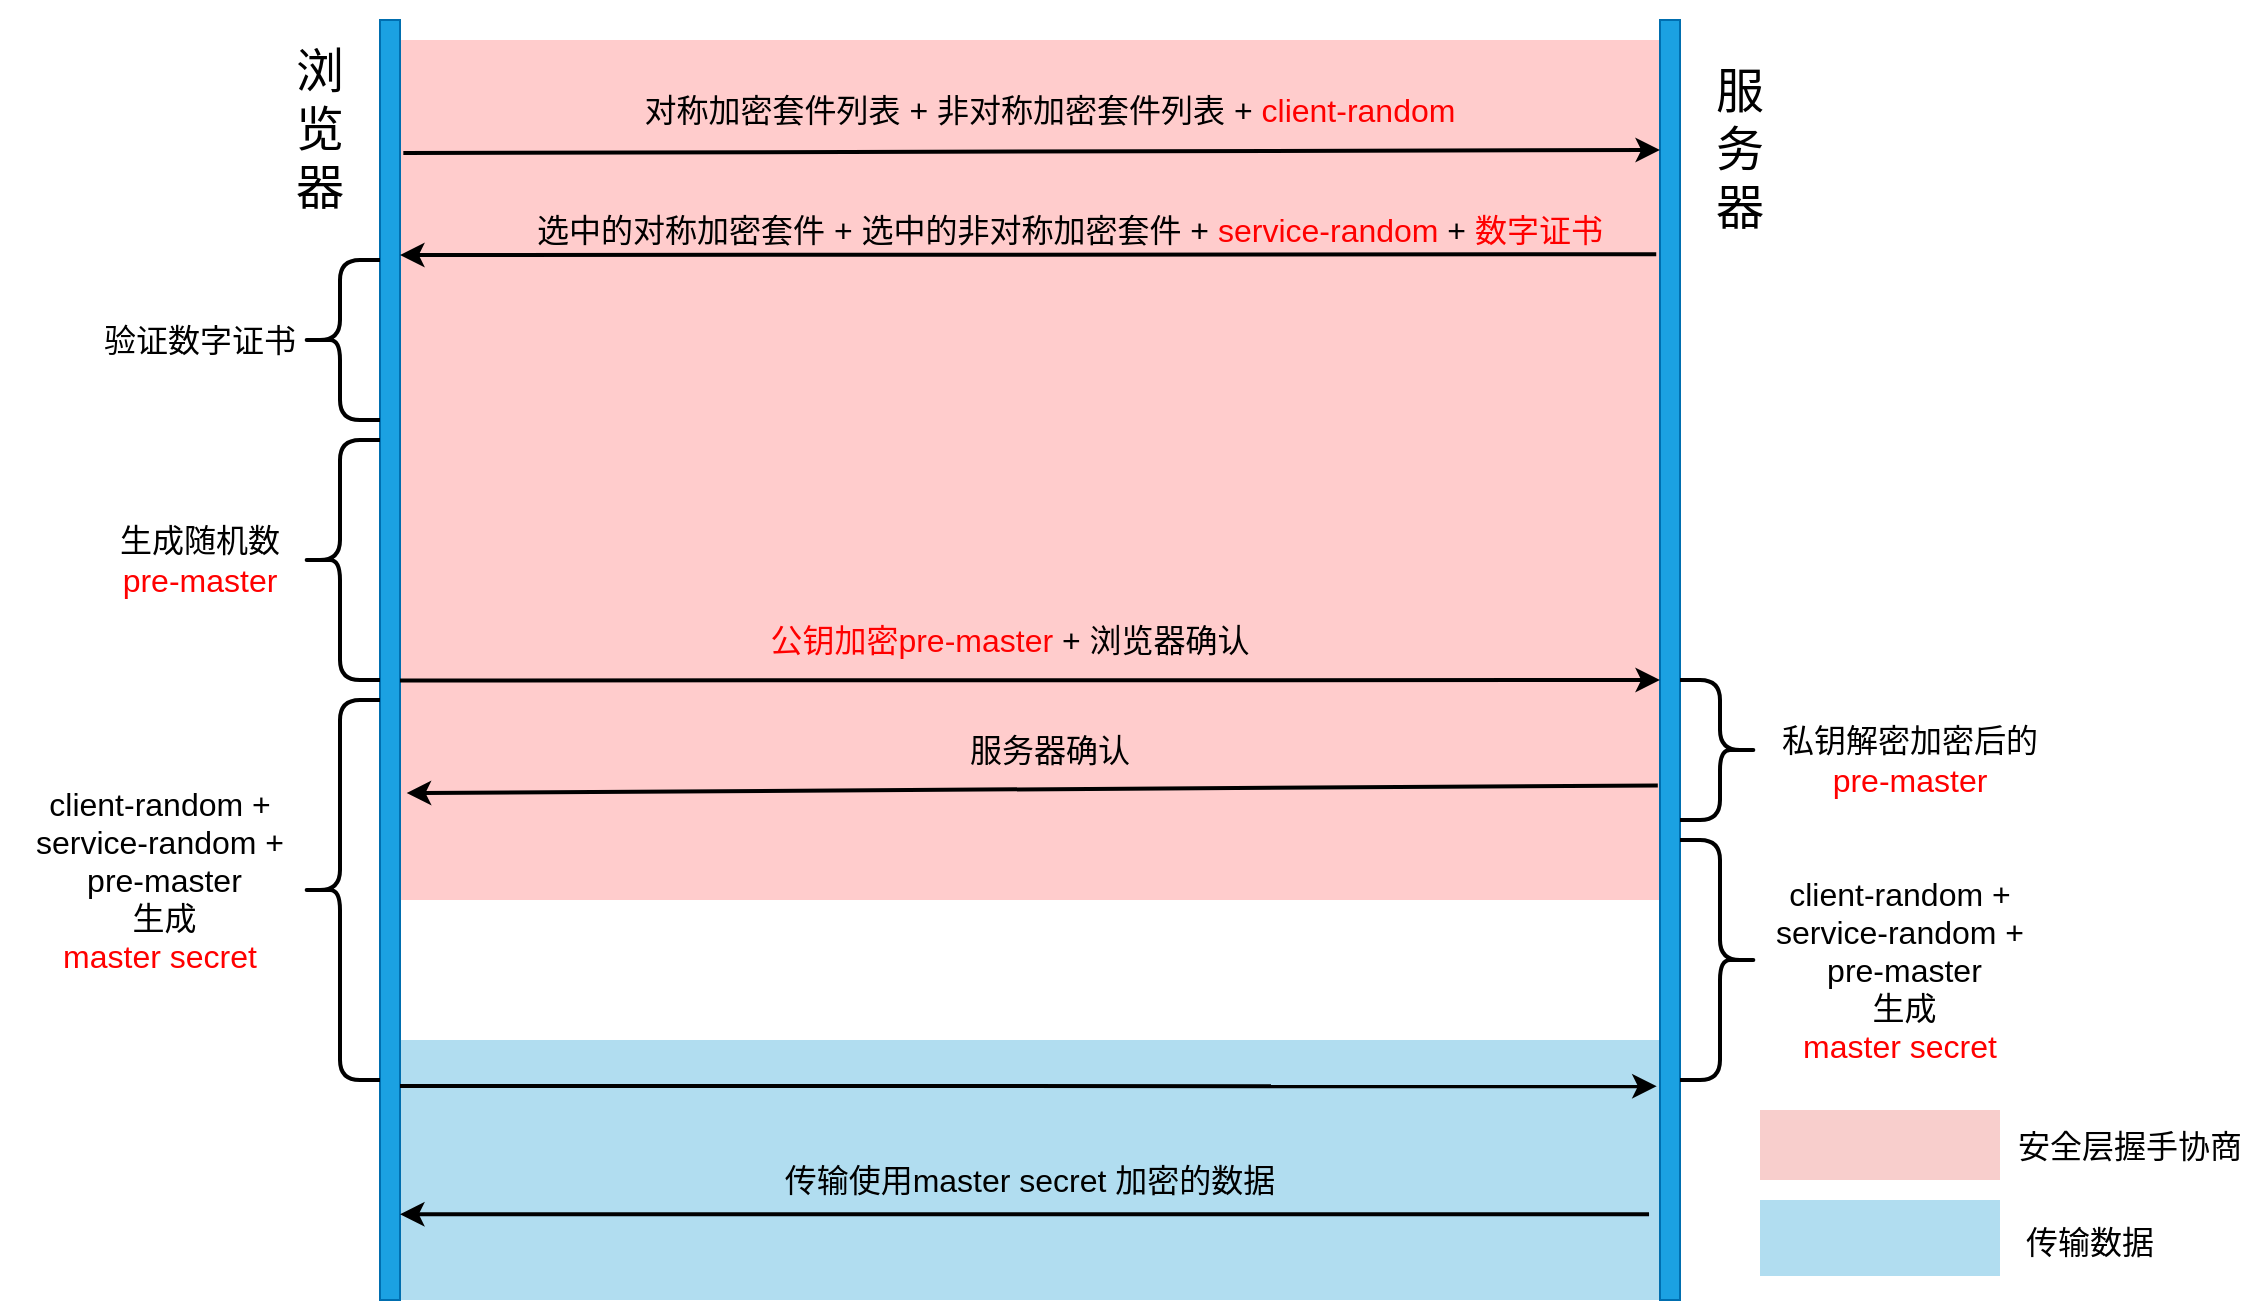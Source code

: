 <mxfile>
    <diagram id="VmxgzMS0ozi97tRiIRKJ" name="第 1 页">
        <mxGraphModel dx="1315" dy="2176" grid="1" gridSize="10" guides="1" tooltips="1" connect="1" arrows="1" fold="1" page="1" pageScale="1" pageWidth="827" pageHeight="1169" background="#ffffff" math="0" shadow="0">
            <root>
                <mxCell id="0"/>
                <mxCell id="1" parent="0"/>
                <mxCell id="30" value="" style="rounded=0;whiteSpace=wrap;html=1;strokeColor=none;strokeWidth=2;fontSize=16;fillColor=#b1ddf0;" vertex="1" parent="1">
                    <mxGeometry x="210" y="470" width="630" height="130" as="geometry"/>
                </mxCell>
                <mxCell id="29" value="" style="rounded=0;whiteSpace=wrap;html=1;strokeColor=none;strokeWidth=2;fontSize=16;fillColor=#ffcccc;" vertex="1" parent="1">
                    <mxGeometry x="210" y="-30" width="630" height="430" as="geometry"/>
                </mxCell>
                <mxCell id="2" value="" style="rounded=0;whiteSpace=wrap;html=1;fillColor=#1ba1e2;fontColor=#000000;strokeColor=#006EAF;fontSize=16;" vertex="1" parent="1">
                    <mxGeometry x="200" y="-40" width="10" height="640" as="geometry"/>
                </mxCell>
                <mxCell id="3" value="" style="rounded=0;whiteSpace=wrap;html=1;fillColor=#1ba1e2;fontColor=#000000;strokeColor=#006EAF;fontSize=16;" vertex="1" parent="1">
                    <mxGeometry x="840" y="-40" width="10" height="640" as="geometry"/>
                </mxCell>
                <mxCell id="4" value="&lt;font style=&quot;font-size: 24px;&quot;&gt;浏览器&lt;/font&gt;" style="text;html=1;strokeColor=none;fillColor=none;align=center;verticalAlign=middle;whiteSpace=wrap;rounded=0;fontColor=#000000;fontSize=16;" vertex="1" parent="1">
                    <mxGeometry x="150" y="-50" width="40" height="130" as="geometry"/>
                </mxCell>
                <mxCell id="5" value="服务器" style="text;html=1;strokeColor=none;fillColor=none;align=center;verticalAlign=middle;whiteSpace=wrap;rounded=0;fontColor=#000000;fontSize=24;" vertex="1" parent="1">
                    <mxGeometry x="860" y="-40" width="40" height="130" as="geometry"/>
                </mxCell>
                <mxCell id="6" value="" style="endArrow=classic;html=1;fontColor=#000000;exitX=1.167;exitY=0.104;exitDx=0;exitDy=0;exitPerimeter=0;strokeWidth=2;strokeColor=#000000;fontSize=16;" edge="1" parent="1" source="2">
                    <mxGeometry width="50" height="50" relative="1" as="geometry">
                        <mxPoint x="380" y="340" as="sourcePoint"/>
                        <mxPoint x="840" y="25" as="targetPoint"/>
                    </mxGeometry>
                </mxCell>
                <mxCell id="9" value="服务器确认" style="text;html=1;strokeColor=none;fillColor=none;align=center;verticalAlign=middle;whiteSpace=wrap;rounded=0;fontColor=#000000;fontSize=16;" vertex="1" parent="1">
                    <mxGeometry x="470" y="310" width="130" height="30" as="geometry"/>
                </mxCell>
                <mxCell id="10" value="&lt;font color=&quot;#ff0000&quot;&gt;公钥加密pre-master&lt;/font&gt; + 浏览器确认" style="text;html=1;strokeColor=none;fillColor=none;align=center;verticalAlign=middle;whiteSpace=wrap;rounded=0;fontColor=#000000;fontSize=16;" vertex="1" parent="1">
                    <mxGeometry x="360" y="260" width="310" height="20" as="geometry"/>
                </mxCell>
                <mxCell id="11" value="对称加密套件列表 + 非对称加密套件列表 + &lt;font color=&quot;#ff0000&quot;&gt;client-random&lt;/font&gt;" style="text;html=1;strokeColor=none;fillColor=none;align=center;verticalAlign=middle;whiteSpace=wrap;rounded=0;fontColor=#000000;fontSize=16;" vertex="1" parent="1">
                    <mxGeometry x="290" y="-20" width="490" height="50" as="geometry"/>
                </mxCell>
                <mxCell id="12" value="" style="endArrow=classic;html=1;strokeColor=#000000;strokeWidth=2;fontColor=#000000;exitX=-0.189;exitY=0.183;exitDx=0;exitDy=0;exitPerimeter=0;entryX=0;entryY=0.25;entryDx=0;entryDy=0;fontSize=16;" edge="1" parent="1" source="3" target="29">
                    <mxGeometry width="50" height="50" relative="1" as="geometry">
                        <mxPoint x="380" y="220" as="sourcePoint"/>
                        <mxPoint x="430" y="170" as="targetPoint"/>
                    </mxGeometry>
                </mxCell>
                <mxCell id="13" value="选中的对称加密套件 + 选中的非对称加密套件 +&lt;font color=&quot;#ff0000&quot;&gt; service-random&lt;/font&gt; + &lt;font color=&quot;#ff0000&quot;&gt;数字证书&lt;/font&gt;" style="text;html=1;strokeColor=none;fillColor=none;align=center;verticalAlign=middle;whiteSpace=wrap;rounded=0;fontColor=#000000;fontSize=16;" vertex="1" parent="1">
                    <mxGeometry x="260" y="40" width="570" height="50" as="geometry"/>
                </mxCell>
                <mxCell id="14" value="" style="shape=curlyBracket;whiteSpace=wrap;html=1;rounded=1;labelPosition=left;verticalLabelPosition=middle;align=right;verticalAlign=middle;fontColor=#000000;strokeColor=#000000;strokeWidth=2;fontSize=16;" vertex="1" parent="1">
                    <mxGeometry x="160" y="80" width="40" height="80" as="geometry"/>
                </mxCell>
                <mxCell id="15" value="验证数字证书" style="text;html=1;strokeColor=none;fillColor=none;align=center;verticalAlign=middle;whiteSpace=wrap;rounded=0;strokeWidth=2;fontColor=#000000;fontSize=16;" vertex="1" parent="1">
                    <mxGeometry x="60" y="107.5" width="100" height="25" as="geometry"/>
                </mxCell>
                <mxCell id="16" value="" style="shape=curlyBracket;whiteSpace=wrap;html=1;rounded=1;labelPosition=left;verticalLabelPosition=middle;align=right;verticalAlign=middle;strokeColor=#000000;strokeWidth=2;fontColor=#000000;fontSize=16;" vertex="1" parent="1">
                    <mxGeometry x="160" y="170" width="40" height="120" as="geometry"/>
                </mxCell>
                <mxCell id="17" value="生成随机数 &lt;br&gt;&lt;font color=&quot;#ff0000&quot;&gt;pre-master&lt;/font&gt;" style="text;html=1;strokeColor=none;fillColor=none;align=center;verticalAlign=middle;whiteSpace=wrap;rounded=0;strokeWidth=2;fontColor=#000000;fontSize=16;" vertex="1" parent="1">
                    <mxGeometry x="40" y="215" width="140" height="30" as="geometry"/>
                </mxCell>
                <mxCell id="18" value="" style="endArrow=classic;html=1;strokeColor=#000000;strokeWidth=2;fontColor=#000000;exitX=1;exitY=0.516;exitDx=0;exitDy=0;fontSize=16;exitPerimeter=0;" edge="1" parent="1" source="2">
                    <mxGeometry width="50" height="50" relative="1" as="geometry">
                        <mxPoint x="380" y="300" as="sourcePoint"/>
                        <mxPoint x="840" y="290" as="targetPoint"/>
                    </mxGeometry>
                </mxCell>
                <mxCell id="19" value="" style="shape=curlyBracket;whiteSpace=wrap;html=1;rounded=1;flipH=1;labelPosition=right;verticalLabelPosition=middle;align=left;verticalAlign=middle;strokeColor=#000000;strokeWidth=2;fontColor=#000000;fontSize=16;" vertex="1" parent="1">
                    <mxGeometry x="850" y="290" width="40" height="70" as="geometry"/>
                </mxCell>
                <mxCell id="20" value="私钥解密加密后的&lt;br&gt;&lt;font color=&quot;#ff0000&quot;&gt;pre-master&lt;/font&gt;" style="text;html=1;strokeColor=none;fillColor=none;align=center;verticalAlign=middle;whiteSpace=wrap;rounded=0;strokeWidth=2;fontColor=#000000;fontSize=16;" vertex="1" parent="1">
                    <mxGeometry x="870" y="310" width="190" height="40" as="geometry"/>
                </mxCell>
                <mxCell id="21" value="" style="endArrow=classic;html=1;strokeColor=#000000;strokeWidth=2;fontColor=#000000;exitX=-0.108;exitY=0.598;exitDx=0;exitDy=0;exitPerimeter=0;fontSize=16;entryX=1.334;entryY=0.604;entryDx=0;entryDy=0;entryPerimeter=0;" edge="1" parent="1" source="3" target="2">
                    <mxGeometry width="50" height="50" relative="1" as="geometry">
                        <mxPoint x="260" y="370" as="sourcePoint"/>
                        <mxPoint x="220" y="343" as="targetPoint"/>
                    </mxGeometry>
                </mxCell>
                <mxCell id="22" value="" style="shape=curlyBracket;whiteSpace=wrap;html=1;rounded=1;labelPosition=left;verticalLabelPosition=middle;align=right;verticalAlign=middle;strokeColor=#000000;strokeWidth=2;fontColor=#000000;fontSize=16;" vertex="1" parent="1">
                    <mxGeometry x="160" y="300" width="40" height="190" as="geometry"/>
                </mxCell>
                <mxCell id="23" value="client-random + service-random +&lt;br&gt;&amp;nbsp;pre-master&lt;br style=&quot;font-size: 16px;&quot;&gt;&amp;nbsp;生成&lt;br style=&quot;font-size: 16px;&quot;&gt;&lt;font color=&quot;#ff0000&quot;&gt;master secret&lt;/font&gt;" style="text;html=1;strokeColor=none;fillColor=none;align=center;verticalAlign=middle;whiteSpace=wrap;rounded=0;strokeWidth=2;fontColor=#000000;fontSize=16;" vertex="1" parent="1">
                    <mxGeometry x="10" y="340" width="160" height="100" as="geometry"/>
                </mxCell>
                <mxCell id="24" value="client-random + &lt;br&gt;service-random +&lt;br&gt;&amp;nbsp;pre-master&lt;br style=&quot;font-size: 16px;&quot;&gt;&amp;nbsp;生成&lt;br style=&quot;font-size: 16px;&quot;&gt;&lt;font color=&quot;#ff0000&quot;&gt;master secret&lt;/font&gt;" style="text;html=1;strokeColor=none;fillColor=none;align=center;verticalAlign=middle;whiteSpace=wrap;rounded=0;strokeWidth=2;fontColor=#000000;fontSize=16;" vertex="1" parent="1">
                    <mxGeometry x="870" y="390" width="180" height="90" as="geometry"/>
                </mxCell>
                <mxCell id="25" value="" style="shape=curlyBracket;whiteSpace=wrap;html=1;rounded=1;flipH=1;labelPosition=right;verticalLabelPosition=middle;align=left;verticalAlign=middle;strokeColor=#000000;strokeWidth=2;fontColor=#000000;fontSize=16;" vertex="1" parent="1">
                    <mxGeometry x="850" y="370" width="40" height="120" as="geometry"/>
                </mxCell>
                <mxCell id="26" value="" style="endArrow=classic;html=1;strokeColor=#000000;strokeWidth=2;fontColor=#000000;fontSize=16;entryX=-0.166;entryY=0.833;entryDx=0;entryDy=0;entryPerimeter=0;" edge="1" parent="1" target="3">
                    <mxGeometry width="50" height="50" relative="1" as="geometry">
                        <mxPoint x="210" y="493" as="sourcePoint"/>
                        <mxPoint x="830" y="490" as="targetPoint"/>
                    </mxGeometry>
                </mxCell>
                <mxCell id="27" value="" style="endArrow=classic;html=1;strokeColor=#000000;strokeWidth=2;fontColor=#000000;exitX=-0.548;exitY=0.933;exitDx=0;exitDy=0;exitPerimeter=0;entryX=1;entryY=0.933;entryDx=0;entryDy=0;entryPerimeter=0;fontSize=16;" edge="1" parent="1" source="3" target="2">
                    <mxGeometry width="50" height="50" relative="1" as="geometry">
                        <mxPoint x="370" y="480" as="sourcePoint"/>
                        <mxPoint x="420" y="430" as="targetPoint"/>
                    </mxGeometry>
                </mxCell>
                <mxCell id="28" value="传输使用master secret 加密的数据" style="text;html=1;strokeColor=none;fillColor=none;align=center;verticalAlign=middle;whiteSpace=wrap;rounded=0;strokeWidth=2;fontColor=#000000;fontSize=16;" vertex="1" parent="1">
                    <mxGeometry x="325" y="530" width="400" height="20" as="geometry"/>
                </mxCell>
                <mxCell id="34" value="" style="rounded=0;whiteSpace=wrap;html=1;dashed=1;strokeColor=none;strokeWidth=2;fontSize=16;fillColor=#f8cecc;" vertex="1" parent="1">
                    <mxGeometry x="890" y="505" width="120" height="35" as="geometry"/>
                </mxCell>
                <mxCell id="35" value="" style="rounded=0;whiteSpace=wrap;html=1;dashed=1;strokeColor=none;strokeWidth=2;fontSize=16;fillColor=#b1ddf0;" vertex="1" parent="1">
                    <mxGeometry x="890" y="550" width="120" height="38" as="geometry"/>
                </mxCell>
                <mxCell id="36" value="安全层握手协商" style="text;html=1;strokeColor=none;fillColor=none;align=center;verticalAlign=middle;whiteSpace=wrap;rounded=0;dashed=1;strokeWidth=2;fontSize=16;fontColor=#000000;" vertex="1" parent="1">
                    <mxGeometry x="1010" y="505" width="130" height="35" as="geometry"/>
                </mxCell>
                <mxCell id="37" value="传输数据" style="text;html=1;strokeColor=none;fillColor=none;align=center;verticalAlign=middle;whiteSpace=wrap;rounded=0;dashed=1;strokeWidth=2;fontSize=16;fontColor=#000000;" vertex="1" parent="1">
                    <mxGeometry x="990" y="553" width="130" height="35" as="geometry"/>
                </mxCell>
            </root>
        </mxGraphModel>
    </diagram>
</mxfile>